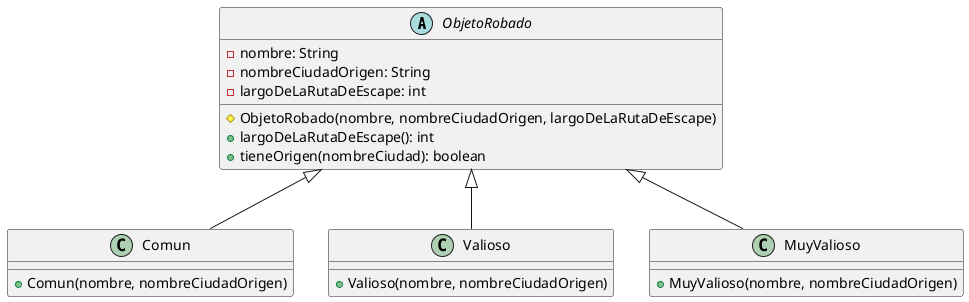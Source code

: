 @startuml

abstract class ObjetoRobado {
    - nombre: String
    - nombreCiudadOrigen: String
    - largoDeLaRutaDeEscape: int
    # ObjetoRobado(nombre, nombreCiudadOrigen, largoDeLaRutaDeEscape)
    + largoDeLaRutaDeEscape(): int
    + tieneOrigen(nombreCiudad): boolean
}

class Comun extends ObjetoRobado {
    + Comun(nombre, nombreCiudadOrigen)
}

class Valioso extends ObjetoRobado {
    + Valioso(nombre, nombreCiudadOrigen)
}

class MuyValioso extends ObjetoRobado {
    + MuyValioso(nombre, nombreCiudadOrigen)
}

@enduml
